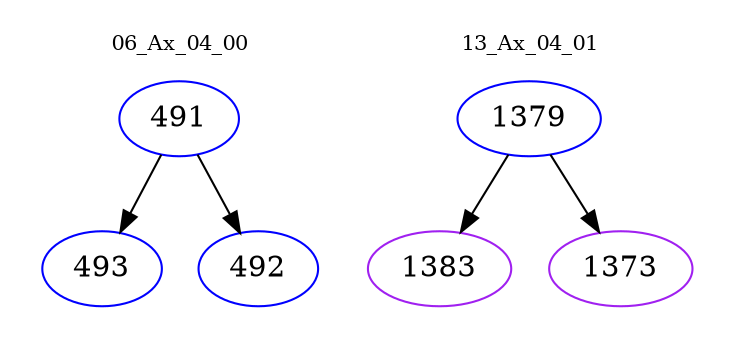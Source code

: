 digraph{
subgraph cluster_0 {
color = white
label = "06_Ax_04_00";
fontsize=10;
T0_491 [label="491", color="blue"]
T0_491 -> T0_493 [color="black"]
T0_493 [label="493", color="blue"]
T0_491 -> T0_492 [color="black"]
T0_492 [label="492", color="blue"]
}
subgraph cluster_1 {
color = white
label = "13_Ax_04_01";
fontsize=10;
T1_1379 [label="1379", color="blue"]
T1_1379 -> T1_1383 [color="black"]
T1_1383 [label="1383", color="purple"]
T1_1379 -> T1_1373 [color="black"]
T1_1373 [label="1373", color="purple"]
}
}
